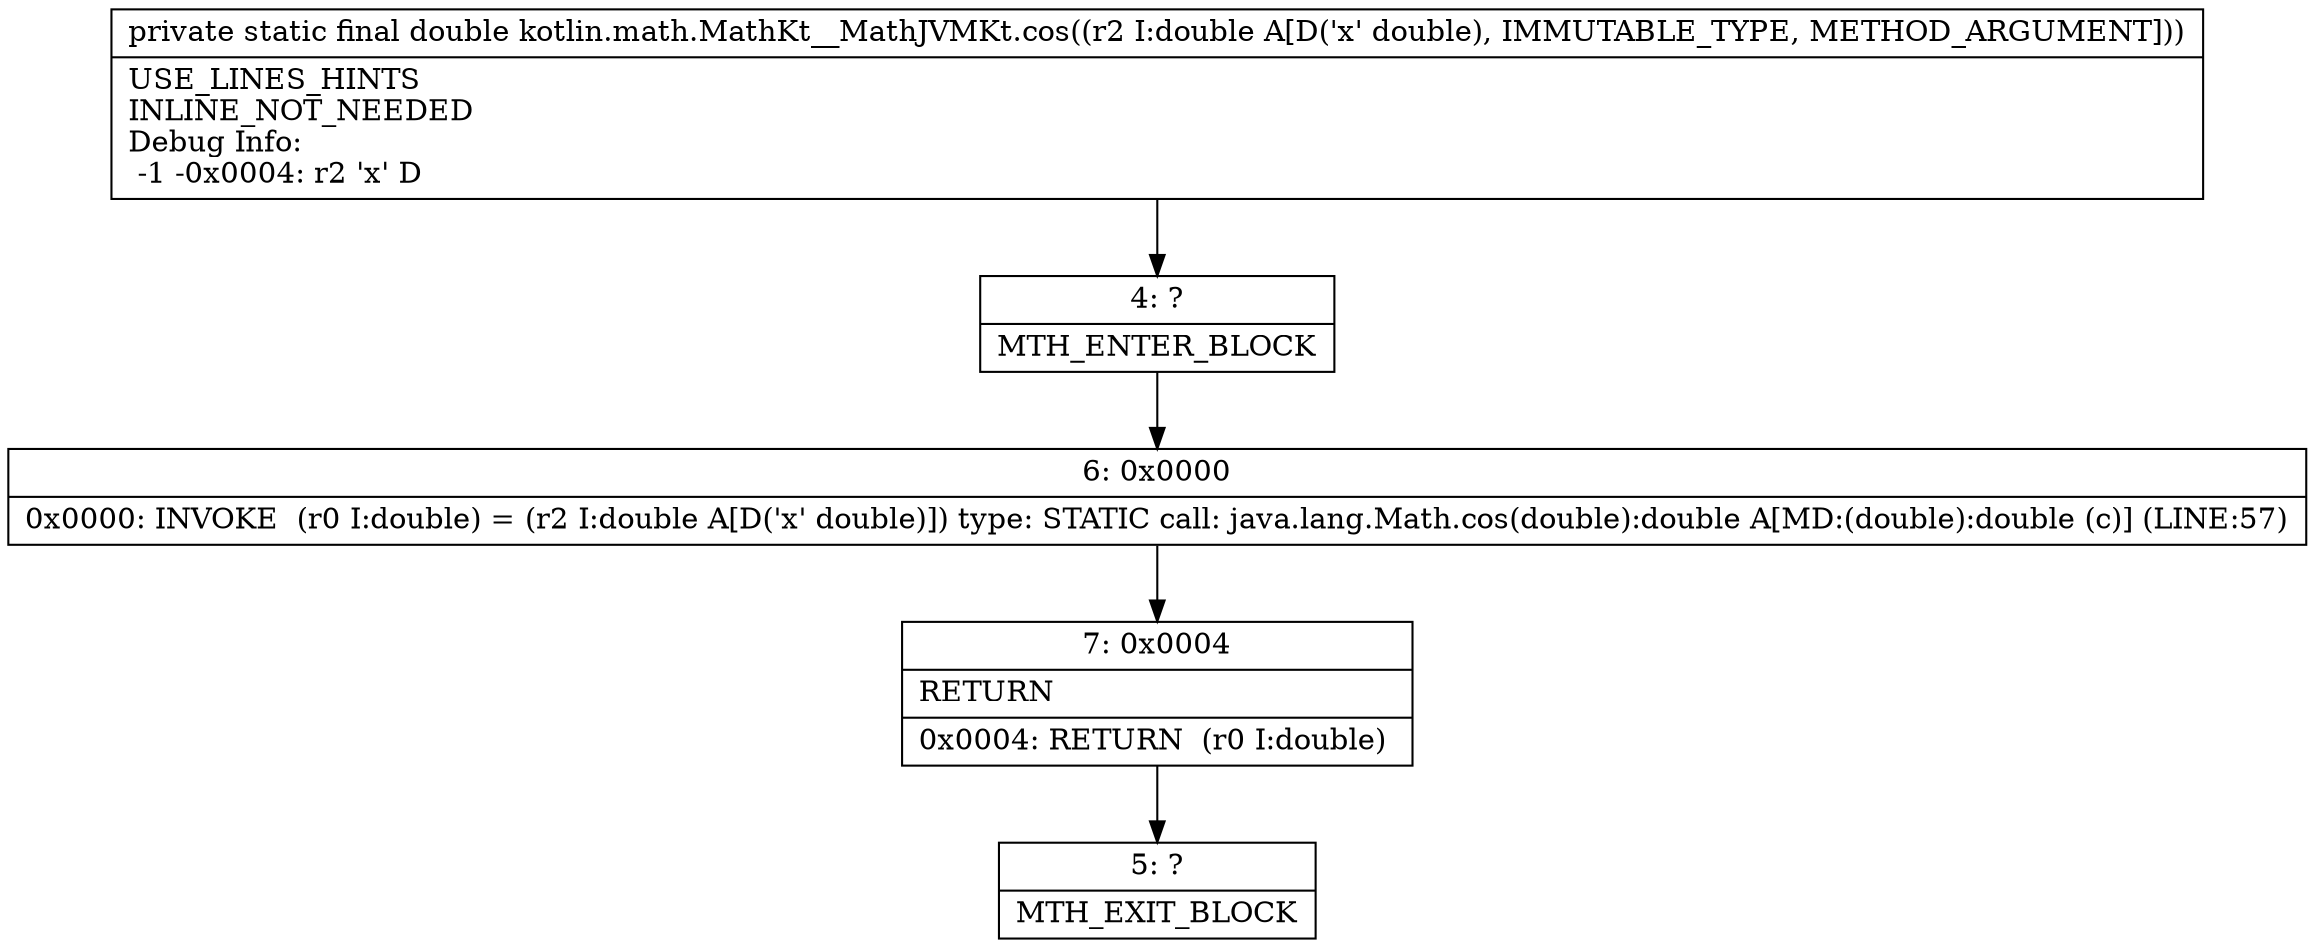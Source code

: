 digraph "CFG forkotlin.math.MathKt__MathJVMKt.cos(D)D" {
Node_4 [shape=record,label="{4\:\ ?|MTH_ENTER_BLOCK\l}"];
Node_6 [shape=record,label="{6\:\ 0x0000|0x0000: INVOKE  (r0 I:double) = (r2 I:double A[D('x' double)]) type: STATIC call: java.lang.Math.cos(double):double A[MD:(double):double (c)] (LINE:57)\l}"];
Node_7 [shape=record,label="{7\:\ 0x0004|RETURN\l|0x0004: RETURN  (r0 I:double) \l}"];
Node_5 [shape=record,label="{5\:\ ?|MTH_EXIT_BLOCK\l}"];
MethodNode[shape=record,label="{private static final double kotlin.math.MathKt__MathJVMKt.cos((r2 I:double A[D('x' double), IMMUTABLE_TYPE, METHOD_ARGUMENT]))  | USE_LINES_HINTS\lINLINE_NOT_NEEDED\lDebug Info:\l  \-1 \-0x0004: r2 'x' D\l}"];
MethodNode -> Node_4;Node_4 -> Node_6;
Node_6 -> Node_7;
Node_7 -> Node_5;
}

